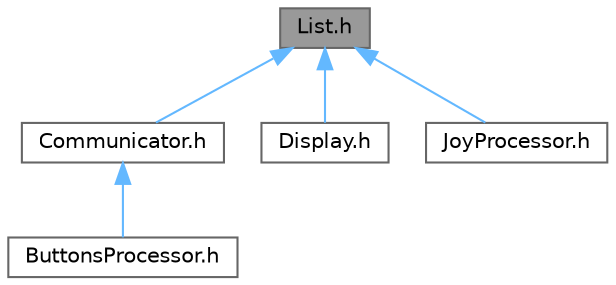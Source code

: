 digraph "List.h"
{
 // LATEX_PDF_SIZE
  bgcolor="transparent";
  edge [fontname=Helvetica,fontsize=10,labelfontname=Helvetica,labelfontsize=10];
  node [fontname=Helvetica,fontsize=10,shape=box,height=0.2,width=0.4];
  Node1 [label="List.h",height=0.2,width=0.4,color="gray40", fillcolor="grey60", style="filled", fontcolor="black",tooltip="Contains and manipulate list of projects This class contains an array of Strigns which is an projects..."];
  Node1 -> Node2 [dir="back",color="steelblue1",style="solid"];
  Node2 [label="Communicator.h",height=0.2,width=0.4,color="grey40", fillcolor="white", style="filled",URL="$Communicator_8h.html",tooltip="communicate with PC via Serial"];
  Node2 -> Node3 [dir="back",color="steelblue1",style="solid"];
  Node3 [label="ButtonsProcessor.h",height=0.2,width=0.4,color="grey40", fillcolor="white", style="filled",URL="$ButtonsProcessor_8h.html",tooltip="Handle buttons."];
  Node1 -> Node4 [dir="back",color="steelblue1",style="solid"];
  Node4 [label="Display.h",height=0.2,width=0.4,color="grey40", fillcolor="white", style="filled",URL="$Display_8h.html",tooltip="Wrapper for Arduino I2C display."];
  Node1 -> Node5 [dir="back",color="steelblue1",style="solid"];
  Node5 [label="JoyProcessor.h",height=0.2,width=0.4,color="grey40", fillcolor="white", style="filled",URL="$JoyProcessor_8h.html",tooltip="Handle joystick."];
}
